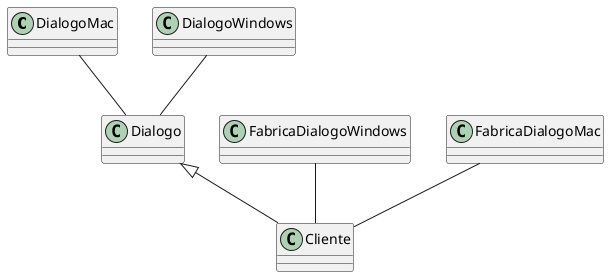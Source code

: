 @startuml
class DialogoMac{
   
}

class DialogoWindows{

}

class Dialogo{

}

class FabricaDialogoWindows{

}

class FabricaDialogoMac{

}

class Cliente{

}


DialogoMac -- Dialogo
DialogoWindows -- Dialogo
FabricaDialogoWindows -- Cliente
FabricaDialogoMac -- Cliente
Dialogo <|-- Cliente
@enduml